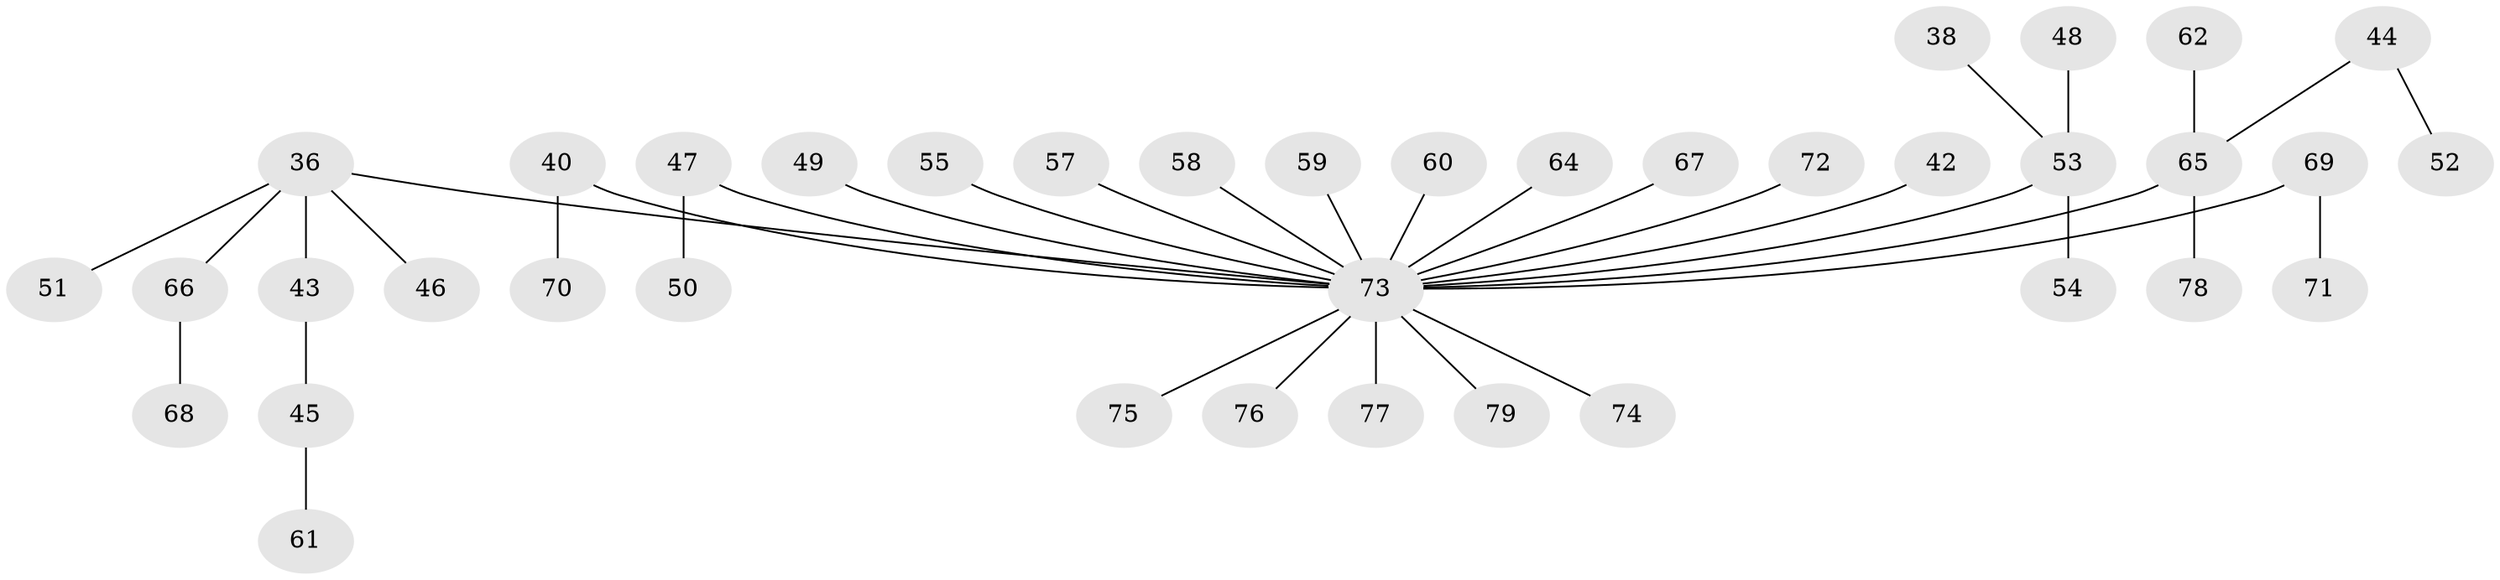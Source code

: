// original degree distribution, {5: 0.06329113924050633, 7: 0.012658227848101266, 3: 0.13924050632911392, 4: 0.05063291139240506, 2: 0.21518987341772153, 1: 0.5189873417721519}
// Generated by graph-tools (version 1.1) at 2025/52/03/09/25 04:52:28]
// undirected, 39 vertices, 38 edges
graph export_dot {
graph [start="1"]
  node [color=gray90,style=filled];
  36 [super="+13+15"];
  38;
  40;
  42;
  43 [super="+37"];
  44;
  45;
  46;
  47;
  48;
  49;
  50;
  51;
  52;
  53 [super="+10+6+24"];
  54;
  55;
  57;
  58;
  59;
  60;
  61;
  62;
  64;
  65 [super="+26"];
  66;
  67;
  68;
  69;
  70;
  71;
  72;
  73 [super="+9+16+20+18+17+7+12+21+22+23+29+27+25+30+35+41+63+56"];
  74;
  75;
  76;
  77;
  78;
  79;
  36 -- 51;
  36 -- 66;
  36 -- 73;
  36 -- 46;
  36 -- 43;
  38 -- 53;
  40 -- 70;
  40 -- 73;
  42 -- 73;
  43 -- 45;
  44 -- 52;
  44 -- 65;
  45 -- 61;
  47 -- 50;
  47 -- 73;
  48 -- 53;
  49 -- 73;
  53 -- 54;
  53 -- 73;
  55 -- 73;
  57 -- 73;
  58 -- 73;
  59 -- 73;
  60 -- 73;
  62 -- 65;
  64 -- 73;
  65 -- 73;
  65 -- 78;
  66 -- 68;
  67 -- 73;
  69 -- 71;
  69 -- 73;
  72 -- 73;
  73 -- 79;
  73 -- 76;
  73 -- 77;
  73 -- 75;
  73 -- 74;
}

